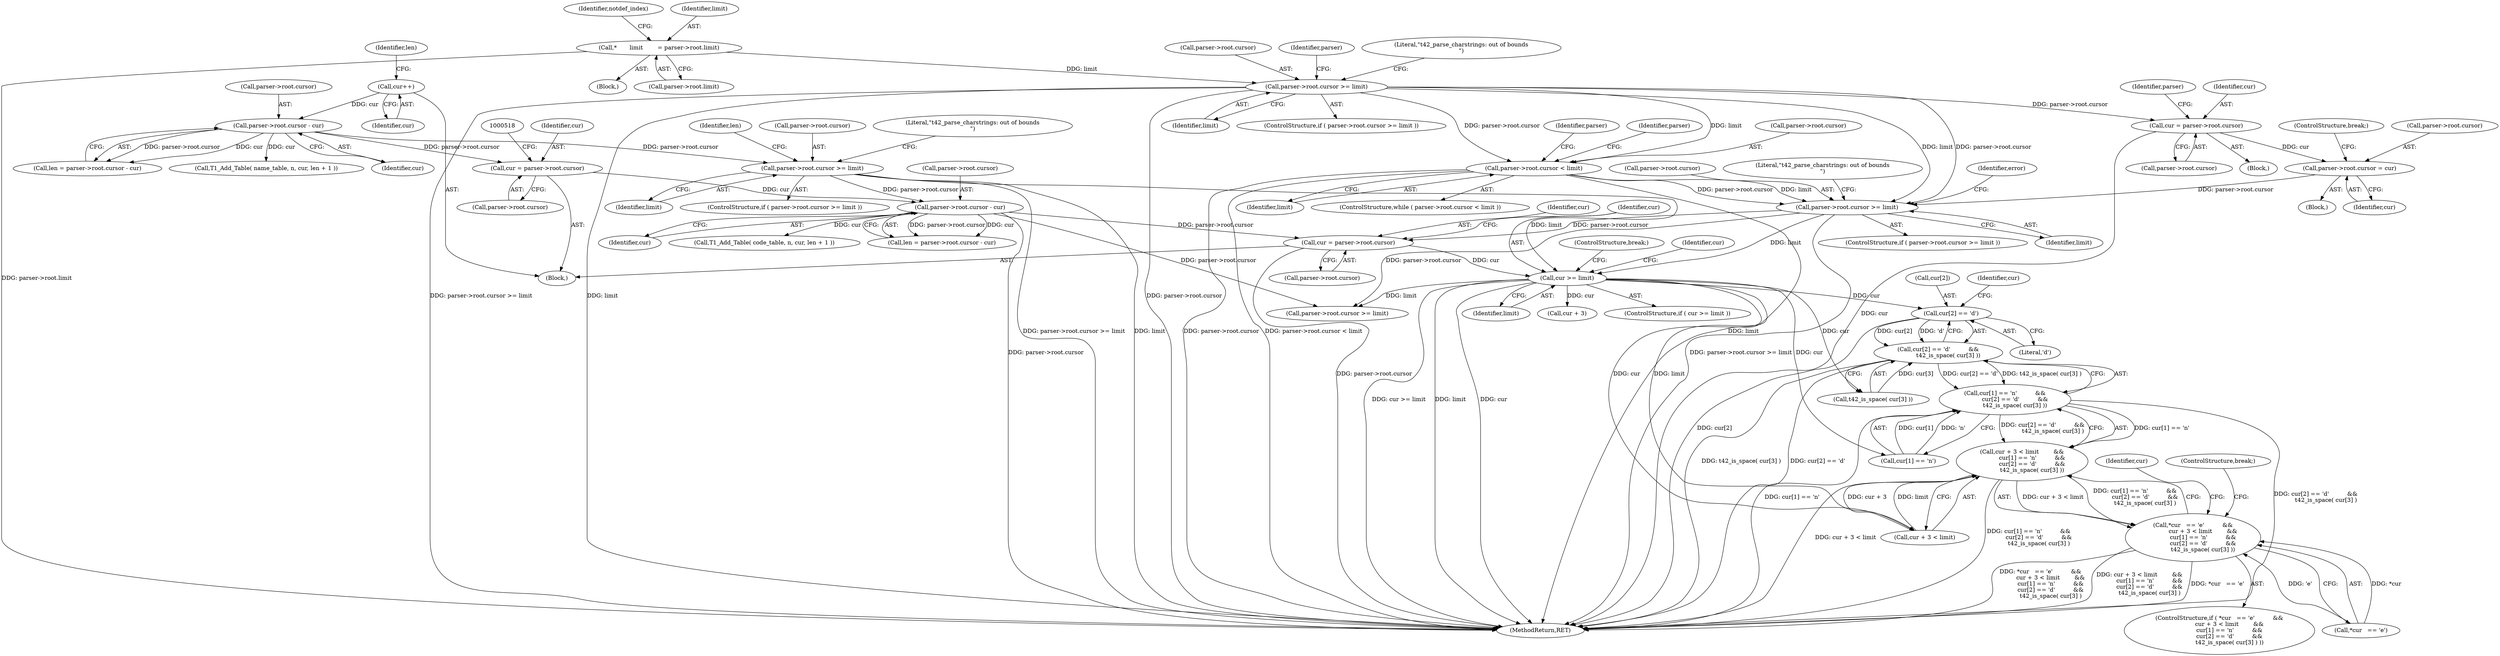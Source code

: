 digraph "0_savannah_73be9f9ab67842cfbec36ee99e8d2301434c84ca_0@array" {
"1000403" [label="(Call,cur[2] == 'd')"];
"1000380" [label="(Call,cur >= limit)"];
"1000372" [label="(Call,cur = parser->root.cursor)"];
"1000539" [label="(Call,parser->root.cursor - cur)"];
"1000522" [label="(Call,parser->root.cursor >= limit)"];
"1000456" [label="(Call,parser->root.cursor - cur)"];
"1000452" [label="(Call,cur++)"];
"1000510" [label="(Call,cur = parser->root.cursor)"];
"1000319" [label="(Call,parser->root.cursor >= limit)"];
"1000290" [label="(Call,parser->root.cursor = cur)"];
"1000247" [label="(Call,cur = parser->root.cursor)"];
"1000182" [label="(Call,parser->root.cursor >= limit)"];
"1000163" [label="(Call,*       limit        = parser->root.limit)"];
"1000255" [label="(Call,parser->root.cursor < limit)"];
"1000402" [label="(Call,cur[2] == 'd'          &&\n           t42_is_space( cur[3] ))"];
"1000396" [label="(Call,cur[1] == 'n'          &&\n           cur[2] == 'd'          &&\n           t42_is_space( cur[3] ))"];
"1000390" [label="(Call,cur + 3 < limit        &&\n           cur[1] == 'n'          &&\n           cur[2] == 'd'          &&\n           t42_is_space( cur[3] ))"];
"1000385" [label="(Call,*cur   == 'e'          &&\n           cur + 3 < limit        &&\n           cur[1] == 'n'          &&\n           cur[2] == 'd'          &&\n           t42_is_space( cur[3] ))"];
"1000531" [label="(Literal,\"t42_parse_charstrings: out of bounds\n\")"];
"1000404" [label="(Call,cur[2])"];
"1000381" [label="(Identifier,cur)"];
"1000369" [label="(Block,)"];
"1000465" [label="(Call,T1_Add_Table( name_table, n, cur, len + 1 ))"];
"1000391" [label="(Call,cur + 3 < limit)"];
"1000320" [label="(Call,parser->root.cursor)"];
"1000296" [label="(Identifier,cur)"];
"1000249" [label="(Call,parser->root.cursor)"];
"1000396" [label="(Call,cur[1] == 'n'          &&\n           cur[2] == 'd'          &&\n           t42_is_space( cur[3] ))"];
"1000373" [label="(Identifier,cur)"];
"1000510" [label="(Call,cur = parser->root.cursor)"];
"1000457" [label="(Call,parser->root.cursor)"];
"1000268" [label="(Identifier,parser)"];
"1000452" [label="(Call,cur++)"];
"1000183" [label="(Call,parser->root.cursor)"];
"1000537" [label="(Call,len = parser->root.cursor - cur)"];
"1000412" [label="(ControlStructure,break;)"];
"1000408" [label="(Call,t42_is_space( cur[3] ))"];
"1000539" [label="(Call,parser->root.cursor - cur)"];
"1000545" [label="(Identifier,cur)"];
"1000528" [label="(Identifier,limit)"];
"1000462" [label="(Identifier,cur)"];
"1000163" [label="(Call,*       limit        = parser->root.limit)"];
"1000115" [label="(Block,)"];
"1000319" [label="(Call,parser->root.cursor >= limit)"];
"1000325" [label="(Identifier,limit)"];
"1000173" [label="(Identifier,notdef_index)"];
"1000261" [label="(Identifier,limit)"];
"1000386" [label="(Call,*cur   == 'e')"];
"1000456" [label="(Call,parser->root.cursor - cur)"];
"1000284" [label="(Block,)"];
"1000374" [label="(Call,parser->root.cursor)"];
"1000538" [label="(Identifier,len)"];
"1000422" [label="(Call,parser->root.cursor >= limit)"];
"1000258" [label="(Identifier,parser)"];
"1000164" [label="(Identifier,limit)"];
"1000254" [label="(ControlStructure,while ( parser->root.cursor < limit ))"];
"1000397" [label="(Call,cur[1] == 'n')"];
"1000512" [label="(Call,parser->root.cursor)"];
"1000383" [label="(ControlStructure,break;)"];
"1000322" [label="(Identifier,parser)"];
"1000165" [label="(Call,parser->root.limit)"];
"1000522" [label="(Call,parser->root.cursor >= limit)"];
"1000382" [label="(Identifier,limit)"];
"1000511" [label="(Identifier,cur)"];
"1000290" [label="(Call,parser->root.cursor = cur)"];
"1000384" [label="(ControlStructure,if ( *cur   == 'e'          &&\n           cur + 3 < limit        &&\n           cur[1] == 'n'          &&\n           cur[2] == 'd'          &&\n           t42_is_space( cur[3] ) ))"];
"1000297" [label="(ControlStructure,break;)"];
"1000202" [label="(Identifier,parser)"];
"1000407" [label="(Literal,'d')"];
"1000523" [label="(Call,parser->root.cursor)"];
"1000540" [label="(Call,parser->root.cursor)"];
"1000231" [label="(Block,)"];
"1000318" [label="(ControlStructure,if ( parser->root.cursor >= limit ))"];
"1000248" [label="(Identifier,cur)"];
"1000328" [label="(Literal,\"t42_parse_charstrings: out of bounds\n\")"];
"1000247" [label="(Call,cur = parser->root.cursor)"];
"1000521" [label="(ControlStructure,if ( parser->root.cursor >= limit ))"];
"1000392" [label="(Call,cur + 3)"];
"1000453" [label="(Identifier,cur)"];
"1000191" [label="(Literal,\"t42_parse_charstrings: out of bounds\n\")"];
"1000390" [label="(Call,cur + 3 < limit        &&\n           cur[1] == 'n'          &&\n           cur[2] == 'd'          &&\n           t42_is_space( cur[3] ))"];
"1000576" [label="(MethodReturn,RET)"];
"1000403" [label="(Call,cur[2] == 'd')"];
"1000410" [label="(Identifier,cur)"];
"1000388" [label="(Identifier,cur)"];
"1000380" [label="(Call,cur >= limit)"];
"1000548" [label="(Call,T1_Add_Table( code_table, n, cur, len + 1 ))"];
"1000255" [label="(Call,parser->root.cursor < limit)"];
"1000188" [label="(Identifier,limit)"];
"1000454" [label="(Call,len = parser->root.cursor - cur)"];
"1000256" [label="(Call,parser->root.cursor)"];
"1000335" [label="(Identifier,error)"];
"1000402" [label="(Call,cur[2] == 'd'          &&\n           t42_is_space( cur[3] ))"];
"1000455" [label="(Identifier,len)"];
"1000181" [label="(ControlStructure,if ( parser->root.cursor >= limit ))"];
"1000291" [label="(Call,parser->root.cursor)"];
"1000182" [label="(Call,parser->root.cursor >= limit)"];
"1000385" [label="(Call,*cur   == 'e'          &&\n           cur + 3 < limit        &&\n           cur[1] == 'n'          &&\n           cur[2] == 'd'          &&\n           t42_is_space( cur[3] ))"];
"1000416" [label="(Identifier,cur)"];
"1000379" [label="(ControlStructure,if ( cur >= limit ))"];
"1000372" [label="(Call,cur = parser->root.cursor)"];
"1000403" -> "1000402"  [label="AST: "];
"1000403" -> "1000407"  [label="CFG: "];
"1000404" -> "1000403"  [label="AST: "];
"1000407" -> "1000403"  [label="AST: "];
"1000410" -> "1000403"  [label="CFG: "];
"1000402" -> "1000403"  [label="CFG: "];
"1000403" -> "1000576"  [label="DDG: cur[2]"];
"1000403" -> "1000402"  [label="DDG: cur[2]"];
"1000403" -> "1000402"  [label="DDG: 'd'"];
"1000380" -> "1000403"  [label="DDG: cur"];
"1000380" -> "1000379"  [label="AST: "];
"1000380" -> "1000382"  [label="CFG: "];
"1000381" -> "1000380"  [label="AST: "];
"1000382" -> "1000380"  [label="AST: "];
"1000383" -> "1000380"  [label="CFG: "];
"1000388" -> "1000380"  [label="CFG: "];
"1000380" -> "1000576"  [label="DDG: cur >= limit"];
"1000380" -> "1000576"  [label="DDG: limit"];
"1000380" -> "1000576"  [label="DDG: cur"];
"1000372" -> "1000380"  [label="DDG: cur"];
"1000522" -> "1000380"  [label="DDG: limit"];
"1000319" -> "1000380"  [label="DDG: limit"];
"1000380" -> "1000391"  [label="DDG: cur"];
"1000380" -> "1000391"  [label="DDG: limit"];
"1000380" -> "1000392"  [label="DDG: cur"];
"1000380" -> "1000397"  [label="DDG: cur"];
"1000380" -> "1000408"  [label="DDG: cur"];
"1000380" -> "1000422"  [label="DDG: limit"];
"1000372" -> "1000369"  [label="AST: "];
"1000372" -> "1000374"  [label="CFG: "];
"1000373" -> "1000372"  [label="AST: "];
"1000374" -> "1000372"  [label="AST: "];
"1000381" -> "1000372"  [label="CFG: "];
"1000372" -> "1000576"  [label="DDG: parser->root.cursor"];
"1000539" -> "1000372"  [label="DDG: parser->root.cursor"];
"1000319" -> "1000372"  [label="DDG: parser->root.cursor"];
"1000539" -> "1000537"  [label="AST: "];
"1000539" -> "1000545"  [label="CFG: "];
"1000540" -> "1000539"  [label="AST: "];
"1000545" -> "1000539"  [label="AST: "];
"1000537" -> "1000539"  [label="CFG: "];
"1000539" -> "1000576"  [label="DDG: parser->root.cursor"];
"1000539" -> "1000422"  [label="DDG: parser->root.cursor"];
"1000539" -> "1000537"  [label="DDG: parser->root.cursor"];
"1000539" -> "1000537"  [label="DDG: cur"];
"1000522" -> "1000539"  [label="DDG: parser->root.cursor"];
"1000510" -> "1000539"  [label="DDG: cur"];
"1000539" -> "1000548"  [label="DDG: cur"];
"1000522" -> "1000521"  [label="AST: "];
"1000522" -> "1000528"  [label="CFG: "];
"1000523" -> "1000522"  [label="AST: "];
"1000528" -> "1000522"  [label="AST: "];
"1000531" -> "1000522"  [label="CFG: "];
"1000538" -> "1000522"  [label="CFG: "];
"1000522" -> "1000576"  [label="DDG: parser->root.cursor >= limit"];
"1000522" -> "1000576"  [label="DDG: limit"];
"1000456" -> "1000522"  [label="DDG: parser->root.cursor"];
"1000456" -> "1000454"  [label="AST: "];
"1000456" -> "1000462"  [label="CFG: "];
"1000457" -> "1000456"  [label="AST: "];
"1000462" -> "1000456"  [label="AST: "];
"1000454" -> "1000456"  [label="CFG: "];
"1000456" -> "1000454"  [label="DDG: parser->root.cursor"];
"1000456" -> "1000454"  [label="DDG: cur"];
"1000452" -> "1000456"  [label="DDG: cur"];
"1000456" -> "1000465"  [label="DDG: cur"];
"1000456" -> "1000510"  [label="DDG: parser->root.cursor"];
"1000452" -> "1000369"  [label="AST: "];
"1000452" -> "1000453"  [label="CFG: "];
"1000453" -> "1000452"  [label="AST: "];
"1000455" -> "1000452"  [label="CFG: "];
"1000510" -> "1000369"  [label="AST: "];
"1000510" -> "1000512"  [label="CFG: "];
"1000511" -> "1000510"  [label="AST: "];
"1000512" -> "1000510"  [label="AST: "];
"1000518" -> "1000510"  [label="CFG: "];
"1000319" -> "1000318"  [label="AST: "];
"1000319" -> "1000325"  [label="CFG: "];
"1000320" -> "1000319"  [label="AST: "];
"1000325" -> "1000319"  [label="AST: "];
"1000328" -> "1000319"  [label="CFG: "];
"1000335" -> "1000319"  [label="CFG: "];
"1000319" -> "1000576"  [label="DDG: parser->root.cursor >= limit"];
"1000290" -> "1000319"  [label="DDG: parser->root.cursor"];
"1000255" -> "1000319"  [label="DDG: parser->root.cursor"];
"1000255" -> "1000319"  [label="DDG: limit"];
"1000182" -> "1000319"  [label="DDG: parser->root.cursor"];
"1000182" -> "1000319"  [label="DDG: limit"];
"1000319" -> "1000422"  [label="DDG: parser->root.cursor"];
"1000290" -> "1000284"  [label="AST: "];
"1000290" -> "1000296"  [label="CFG: "];
"1000291" -> "1000290"  [label="AST: "];
"1000296" -> "1000290"  [label="AST: "];
"1000297" -> "1000290"  [label="CFG: "];
"1000247" -> "1000290"  [label="DDG: cur"];
"1000247" -> "1000231"  [label="AST: "];
"1000247" -> "1000249"  [label="CFG: "];
"1000248" -> "1000247"  [label="AST: "];
"1000249" -> "1000247"  [label="AST: "];
"1000258" -> "1000247"  [label="CFG: "];
"1000247" -> "1000576"  [label="DDG: cur"];
"1000182" -> "1000247"  [label="DDG: parser->root.cursor"];
"1000182" -> "1000181"  [label="AST: "];
"1000182" -> "1000188"  [label="CFG: "];
"1000183" -> "1000182"  [label="AST: "];
"1000188" -> "1000182"  [label="AST: "];
"1000191" -> "1000182"  [label="CFG: "];
"1000202" -> "1000182"  [label="CFG: "];
"1000182" -> "1000576"  [label="DDG: parser->root.cursor >= limit"];
"1000182" -> "1000576"  [label="DDG: limit"];
"1000182" -> "1000576"  [label="DDG: parser->root.cursor"];
"1000163" -> "1000182"  [label="DDG: limit"];
"1000182" -> "1000255"  [label="DDG: parser->root.cursor"];
"1000182" -> "1000255"  [label="DDG: limit"];
"1000163" -> "1000115"  [label="AST: "];
"1000163" -> "1000165"  [label="CFG: "];
"1000164" -> "1000163"  [label="AST: "];
"1000165" -> "1000163"  [label="AST: "];
"1000173" -> "1000163"  [label="CFG: "];
"1000163" -> "1000576"  [label="DDG: parser->root.limit"];
"1000255" -> "1000254"  [label="AST: "];
"1000255" -> "1000261"  [label="CFG: "];
"1000256" -> "1000255"  [label="AST: "];
"1000261" -> "1000255"  [label="AST: "];
"1000268" -> "1000255"  [label="CFG: "];
"1000322" -> "1000255"  [label="CFG: "];
"1000255" -> "1000576"  [label="DDG: parser->root.cursor < limit"];
"1000255" -> "1000576"  [label="DDG: limit"];
"1000255" -> "1000576"  [label="DDG: parser->root.cursor"];
"1000402" -> "1000396"  [label="AST: "];
"1000402" -> "1000408"  [label="CFG: "];
"1000408" -> "1000402"  [label="AST: "];
"1000396" -> "1000402"  [label="CFG: "];
"1000402" -> "1000576"  [label="DDG: t42_is_space( cur[3] )"];
"1000402" -> "1000576"  [label="DDG: cur[2] == 'd'"];
"1000402" -> "1000396"  [label="DDG: cur[2] == 'd'"];
"1000402" -> "1000396"  [label="DDG: t42_is_space( cur[3] )"];
"1000408" -> "1000402"  [label="DDG: cur[3]"];
"1000396" -> "1000390"  [label="AST: "];
"1000396" -> "1000397"  [label="CFG: "];
"1000397" -> "1000396"  [label="AST: "];
"1000390" -> "1000396"  [label="CFG: "];
"1000396" -> "1000576"  [label="DDG: cur[1] == 'n'"];
"1000396" -> "1000576"  [label="DDG: cur[2] == 'd'          &&\n           t42_is_space( cur[3] )"];
"1000396" -> "1000390"  [label="DDG: cur[1] == 'n'"];
"1000396" -> "1000390"  [label="DDG: cur[2] == 'd'          &&\n           t42_is_space( cur[3] )"];
"1000397" -> "1000396"  [label="DDG: cur[1]"];
"1000397" -> "1000396"  [label="DDG: 'n'"];
"1000390" -> "1000385"  [label="AST: "];
"1000390" -> "1000391"  [label="CFG: "];
"1000391" -> "1000390"  [label="AST: "];
"1000385" -> "1000390"  [label="CFG: "];
"1000390" -> "1000576"  [label="DDG: cur[1] == 'n'          &&\n           cur[2] == 'd'          &&\n           t42_is_space( cur[3] )"];
"1000390" -> "1000576"  [label="DDG: cur + 3 < limit"];
"1000390" -> "1000385"  [label="DDG: cur + 3 < limit"];
"1000390" -> "1000385"  [label="DDG: cur[1] == 'n'          &&\n           cur[2] == 'd'          &&\n           t42_is_space( cur[3] )"];
"1000391" -> "1000390"  [label="DDG: cur + 3"];
"1000391" -> "1000390"  [label="DDG: limit"];
"1000385" -> "1000384"  [label="AST: "];
"1000385" -> "1000386"  [label="CFG: "];
"1000386" -> "1000385"  [label="AST: "];
"1000412" -> "1000385"  [label="CFG: "];
"1000416" -> "1000385"  [label="CFG: "];
"1000385" -> "1000576"  [label="DDG: cur + 3 < limit        &&\n           cur[1] == 'n'          &&\n           cur[2] == 'd'          &&\n           t42_is_space( cur[3] )"];
"1000385" -> "1000576"  [label="DDG: *cur   == 'e'"];
"1000385" -> "1000576"  [label="DDG: *cur   == 'e'          &&\n           cur + 3 < limit        &&\n           cur[1] == 'n'          &&\n           cur[2] == 'd'          &&\n           t42_is_space( cur[3] )"];
"1000386" -> "1000385"  [label="DDG: *cur"];
"1000386" -> "1000385"  [label="DDG: 'e'"];
}
